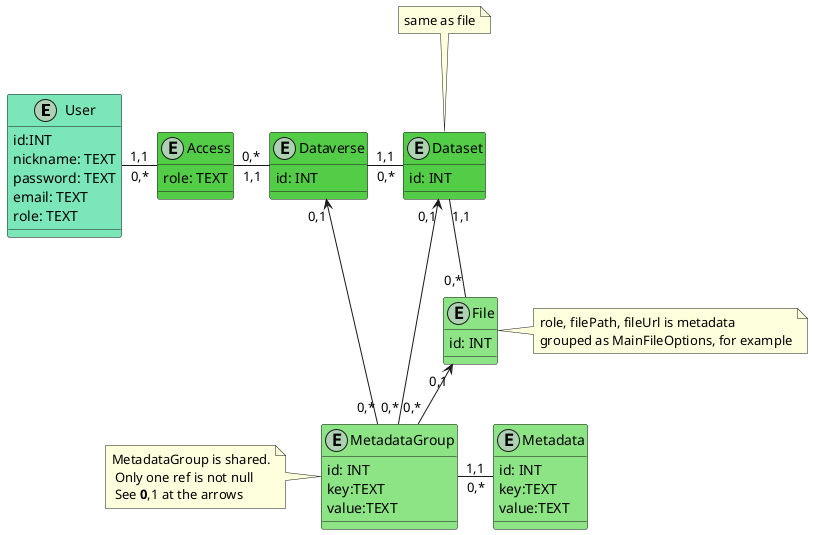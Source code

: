 @startuml
entity User #7BE7B8 {
    id:INT
    nickname: TEXT
    password: TEXT
    email: TEXT
    role: TEXT
}

entity Dataverse #53CC47 {
    id: INT
}
  
entity Dataset #53CC47 {
    id: INT
}

note "same as file" as nds
nds .. Dataset

entity Access #53CC47 {
    role: TEXT
}


entity File #8DE485 {
    id: INT
}

note "role, filePath, fileUrl is metadata \ngrouped as MainFileOptions, for example" as nf

nf .l. File
entity MetadataGroup #8DE485 {
    id: INT
    key:TEXT
    value:TEXT
}

note "MetadataGroup is shared.\n Only one ref is not null\n See <b>0</b>,1 at the arrows" as n

n .r. MetadataGroup

entity Metadata #8DE485 {
    id: INT
    key:TEXT
    value:TEXT
}
  

Access "0,*"-l-"1,1" User
Access "0,*"-r-"1,1" Dataverse

Dataverse "1,1"-r- "0,*" Dataset
Dataset "1,1"--"0,*" File
File "0,1"<--"0,*" MetadataGroup
Dataset "0,1"<--"0,*" MetadataGroup
Dataverse "0,1"<--"0,*" MetadataGroup

Metadata "0,*" -l- "1,1" MetadataGroup
@enduml
